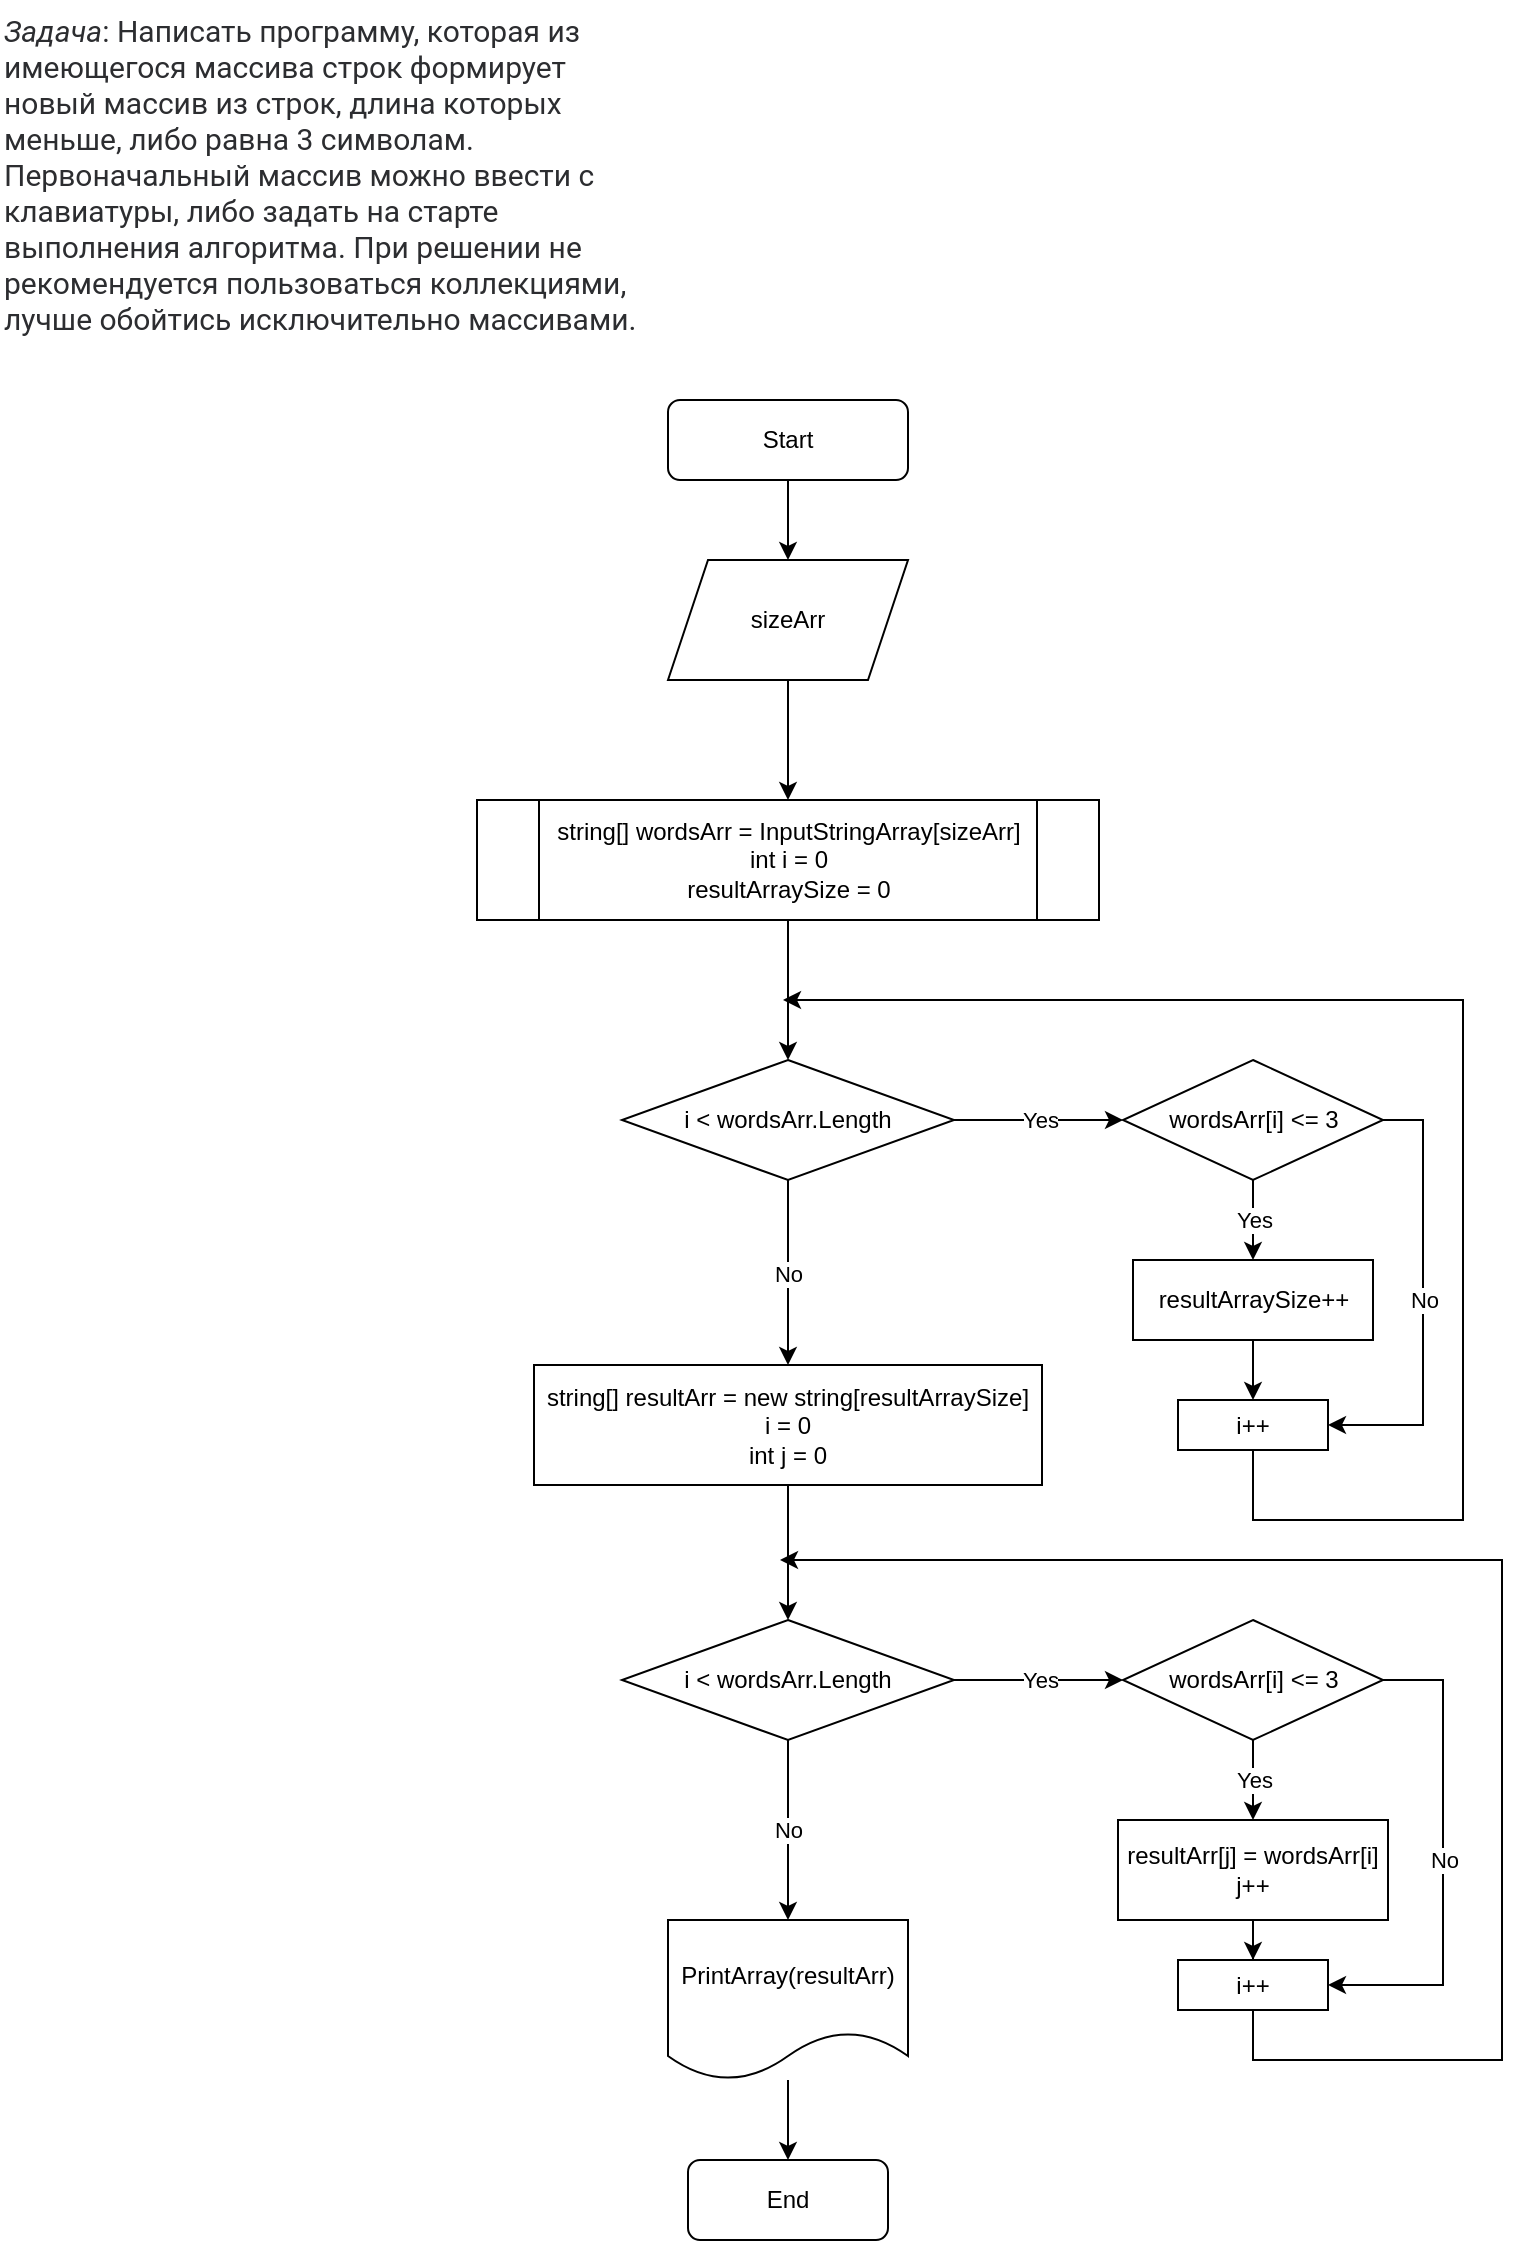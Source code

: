 <mxfile version="21.1.4" type="device">
  <diagram id="C5RBs43oDa-KdzZeNtuy" name="Page-1">
    <mxGraphModel dx="989" dy="527" grid="1" gridSize="10" guides="1" tooltips="1" connect="1" arrows="1" fold="1" page="1" pageScale="1" pageWidth="827" pageHeight="1169" math="0" shadow="0">
      <root>
        <mxCell id="WIyWlLk6GJQsqaUBKTNV-0" />
        <mxCell id="WIyWlLk6GJQsqaUBKTNV-1" parent="WIyWlLk6GJQsqaUBKTNV-0" />
        <mxCell id="QbDwlybr7MnSDs1yYCp7-31" value="" style="edgeStyle=orthogonalEdgeStyle;rounded=0;orthogonalLoop=1;jettySize=auto;html=1;" edge="1" parent="WIyWlLk6GJQsqaUBKTNV-1" source="QbDwlybr7MnSDs1yYCp7-0" target="QbDwlybr7MnSDs1yYCp7-30">
          <mxGeometry relative="1" as="geometry" />
        </mxCell>
        <mxCell id="QbDwlybr7MnSDs1yYCp7-0" value="Start" style="rounded=1;whiteSpace=wrap;html=1;" vertex="1" parent="WIyWlLk6GJQsqaUBKTNV-1">
          <mxGeometry x="354" y="220" width="120" height="40" as="geometry" />
        </mxCell>
        <mxCell id="QbDwlybr7MnSDs1yYCp7-1" value="&lt;em style=&quot;box-sizing: border-box; color: rgb(44, 45, 48); font-family: Roboto, &amp;quot;San Francisco&amp;quot;, &amp;quot;Helvetica Neue&amp;quot;, Helvetica, Arial; font-size: 15px; font-variant-ligatures: normal; font-variant-caps: normal; font-weight: 400; letter-spacing: normal; orphans: 2; text-align: start; text-indent: 0px; text-transform: none; widows: 2; word-spacing: 0px; -webkit-text-stroke-width: 0px; background-color: rgb(255, 255, 255); text-decoration-thickness: initial; text-decoration-style: initial; text-decoration-color: initial;&quot;&gt;Задача&lt;/em&gt;&lt;span style=&quot;color: rgb(44, 45, 48); font-family: Roboto, &amp;quot;San Francisco&amp;quot;, &amp;quot;Helvetica Neue&amp;quot;, Helvetica, Arial; font-size: 15px; font-style: normal; font-variant-ligatures: normal; font-variant-caps: normal; font-weight: 400; letter-spacing: normal; orphans: 2; text-align: start; text-indent: 0px; text-transform: none; widows: 2; word-spacing: 0px; -webkit-text-stroke-width: 0px; background-color: rgb(255, 255, 255); text-decoration-thickness: initial; text-decoration-style: initial; text-decoration-color: initial; float: none; display: inline !important;&quot;&gt;: Написать программу, которая из имеющегося массива строк формирует новый массив из строк, длина которых меньше, либо равна 3 символам. Первоначальный массив можно ввести с клавиатуры, либо задать на старте выполнения алгоритма. При решении не рекомендуется пользоваться коллекциями, лучше обойтись исключительно массивами.&lt;/span&gt;" style="text;whiteSpace=wrap;html=1;" vertex="1" parent="WIyWlLk6GJQsqaUBKTNV-1">
          <mxGeometry x="20" y="20" width="320" height="110" as="geometry" />
        </mxCell>
        <mxCell id="QbDwlybr7MnSDs1yYCp7-10" value="" style="edgeStyle=orthogonalEdgeStyle;rounded=0;orthogonalLoop=1;jettySize=auto;html=1;" edge="1" parent="WIyWlLk6GJQsqaUBKTNV-1" source="QbDwlybr7MnSDs1yYCp7-2" target="QbDwlybr7MnSDs1yYCp7-5">
          <mxGeometry relative="1" as="geometry" />
        </mxCell>
        <mxCell id="QbDwlybr7MnSDs1yYCp7-2" value="string[] wordsArr = InputStringArray[sizeArr]&lt;br&gt;int i = 0&lt;br&gt;resultArraySize = 0" style="shape=process;whiteSpace=wrap;html=1;backgroundOutline=1;" vertex="1" parent="WIyWlLk6GJQsqaUBKTNV-1">
          <mxGeometry x="258.5" y="420" width="311" height="60" as="geometry" />
        </mxCell>
        <mxCell id="QbDwlybr7MnSDs1yYCp7-9" value="Yes" style="edgeStyle=orthogonalEdgeStyle;rounded=0;orthogonalLoop=1;jettySize=auto;html=1;" edge="1" parent="WIyWlLk6GJQsqaUBKTNV-1" source="QbDwlybr7MnSDs1yYCp7-5" target="QbDwlybr7MnSDs1yYCp7-7">
          <mxGeometry relative="1" as="geometry" />
        </mxCell>
        <mxCell id="QbDwlybr7MnSDs1yYCp7-19" value="No" style="edgeStyle=orthogonalEdgeStyle;rounded=0;orthogonalLoop=1;jettySize=auto;html=1;" edge="1" parent="WIyWlLk6GJQsqaUBKTNV-1" source="QbDwlybr7MnSDs1yYCp7-5" target="QbDwlybr7MnSDs1yYCp7-18">
          <mxGeometry relative="1" as="geometry" />
        </mxCell>
        <mxCell id="QbDwlybr7MnSDs1yYCp7-5" value="i &amp;lt; wordsArr.Length" style="rhombus;whiteSpace=wrap;html=1;" vertex="1" parent="WIyWlLk6GJQsqaUBKTNV-1">
          <mxGeometry x="331" y="550" width="166" height="60" as="geometry" />
        </mxCell>
        <mxCell id="QbDwlybr7MnSDs1yYCp7-14" value="" style="edgeStyle=orthogonalEdgeStyle;rounded=0;orthogonalLoop=1;jettySize=auto;html=1;" edge="1" parent="WIyWlLk6GJQsqaUBKTNV-1" source="QbDwlybr7MnSDs1yYCp7-6" target="QbDwlybr7MnSDs1yYCp7-13">
          <mxGeometry relative="1" as="geometry" />
        </mxCell>
        <mxCell id="QbDwlybr7MnSDs1yYCp7-6" value="resultArraySize++" style="rounded=0;whiteSpace=wrap;html=1;" vertex="1" parent="WIyWlLk6GJQsqaUBKTNV-1">
          <mxGeometry x="586.5" y="650" width="120" height="40" as="geometry" />
        </mxCell>
        <mxCell id="QbDwlybr7MnSDs1yYCp7-8" value="Yes" style="edgeStyle=orthogonalEdgeStyle;rounded=0;orthogonalLoop=1;jettySize=auto;html=1;" edge="1" parent="WIyWlLk6GJQsqaUBKTNV-1" source="QbDwlybr7MnSDs1yYCp7-7" target="QbDwlybr7MnSDs1yYCp7-6">
          <mxGeometry relative="1" as="geometry" />
        </mxCell>
        <mxCell id="QbDwlybr7MnSDs1yYCp7-12" value="No" style="edgeStyle=orthogonalEdgeStyle;rounded=0;orthogonalLoop=1;jettySize=auto;html=1;entryX=1;entryY=0.5;entryDx=0;entryDy=0;" edge="1" parent="WIyWlLk6GJQsqaUBKTNV-1" source="QbDwlybr7MnSDs1yYCp7-7" target="QbDwlybr7MnSDs1yYCp7-13">
          <mxGeometry relative="1" as="geometry">
            <mxPoint x="761.5" y="580" as="targetPoint" />
            <Array as="points">
              <mxPoint x="731.5" y="580.0" />
              <mxPoint x="731.5" y="732" />
            </Array>
          </mxGeometry>
        </mxCell>
        <mxCell id="QbDwlybr7MnSDs1yYCp7-7" value="wordsArr[i] &amp;lt;= 3" style="rhombus;whiteSpace=wrap;html=1;" vertex="1" parent="WIyWlLk6GJQsqaUBKTNV-1">
          <mxGeometry x="581.5" y="550" width="130" height="60" as="geometry" />
        </mxCell>
        <mxCell id="QbDwlybr7MnSDs1yYCp7-16" style="edgeStyle=orthogonalEdgeStyle;rounded=0;orthogonalLoop=1;jettySize=auto;html=1;" edge="1" parent="WIyWlLk6GJQsqaUBKTNV-1" source="QbDwlybr7MnSDs1yYCp7-13">
          <mxGeometry relative="1" as="geometry">
            <mxPoint x="411.5" y="520.0" as="targetPoint" />
            <Array as="points">
              <mxPoint x="646.5" y="780" />
              <mxPoint x="751.5" y="780" />
              <mxPoint x="751.5" y="520" />
            </Array>
          </mxGeometry>
        </mxCell>
        <mxCell id="QbDwlybr7MnSDs1yYCp7-13" value="i++" style="rounded=0;whiteSpace=wrap;html=1;" vertex="1" parent="WIyWlLk6GJQsqaUBKTNV-1">
          <mxGeometry x="609" y="720" width="75" height="25" as="geometry" />
        </mxCell>
        <mxCell id="QbDwlybr7MnSDs1yYCp7-21" value="" style="edgeStyle=orthogonalEdgeStyle;rounded=0;orthogonalLoop=1;jettySize=auto;html=1;" edge="1" parent="WIyWlLk6GJQsqaUBKTNV-1" source="QbDwlybr7MnSDs1yYCp7-18" target="QbDwlybr7MnSDs1yYCp7-20">
          <mxGeometry relative="1" as="geometry" />
        </mxCell>
        <mxCell id="QbDwlybr7MnSDs1yYCp7-18" value="string[] resultArr = new string[resultArraySize]&lt;br&gt;i = 0&lt;br&gt;int j = 0" style="rounded=0;whiteSpace=wrap;html=1;" vertex="1" parent="WIyWlLk6GJQsqaUBKTNV-1">
          <mxGeometry x="287" y="702.5" width="254" height="60" as="geometry" />
        </mxCell>
        <mxCell id="QbDwlybr7MnSDs1yYCp7-28" value="Yes" style="edgeStyle=orthogonalEdgeStyle;rounded=0;orthogonalLoop=1;jettySize=auto;html=1;" edge="1" parent="WIyWlLk6GJQsqaUBKTNV-1" source="QbDwlybr7MnSDs1yYCp7-20" target="QbDwlybr7MnSDs1yYCp7-26">
          <mxGeometry relative="1" as="geometry" />
        </mxCell>
        <mxCell id="QbDwlybr7MnSDs1yYCp7-34" value="No" style="edgeStyle=orthogonalEdgeStyle;rounded=0;orthogonalLoop=1;jettySize=auto;html=1;" edge="1" parent="WIyWlLk6GJQsqaUBKTNV-1" source="QbDwlybr7MnSDs1yYCp7-20" target="QbDwlybr7MnSDs1yYCp7-33">
          <mxGeometry relative="1" as="geometry" />
        </mxCell>
        <mxCell id="QbDwlybr7MnSDs1yYCp7-20" value="i &amp;lt; wordsArr.Length" style="rhombus;whiteSpace=wrap;html=1;" vertex="1" parent="WIyWlLk6GJQsqaUBKTNV-1">
          <mxGeometry x="331" y="830" width="166" height="60" as="geometry" />
        </mxCell>
        <mxCell id="QbDwlybr7MnSDs1yYCp7-22" value="" style="edgeStyle=orthogonalEdgeStyle;rounded=0;orthogonalLoop=1;jettySize=auto;html=1;" edge="1" parent="WIyWlLk6GJQsqaUBKTNV-1" source="QbDwlybr7MnSDs1yYCp7-23" target="QbDwlybr7MnSDs1yYCp7-27">
          <mxGeometry relative="1" as="geometry" />
        </mxCell>
        <mxCell id="QbDwlybr7MnSDs1yYCp7-23" value="resultArr[j] = wordsArr[i]&lt;br&gt;j++" style="rounded=0;whiteSpace=wrap;html=1;" vertex="1" parent="WIyWlLk6GJQsqaUBKTNV-1">
          <mxGeometry x="579" y="930" width="135" height="50" as="geometry" />
        </mxCell>
        <mxCell id="QbDwlybr7MnSDs1yYCp7-24" value="Yes" style="edgeStyle=orthogonalEdgeStyle;rounded=0;orthogonalLoop=1;jettySize=auto;html=1;" edge="1" parent="WIyWlLk6GJQsqaUBKTNV-1" source="QbDwlybr7MnSDs1yYCp7-26" target="QbDwlybr7MnSDs1yYCp7-23">
          <mxGeometry relative="1" as="geometry" />
        </mxCell>
        <mxCell id="QbDwlybr7MnSDs1yYCp7-25" value="No" style="edgeStyle=orthogonalEdgeStyle;rounded=0;orthogonalLoop=1;jettySize=auto;html=1;entryX=1;entryY=0.5;entryDx=0;entryDy=0;" edge="1" parent="WIyWlLk6GJQsqaUBKTNV-1" source="QbDwlybr7MnSDs1yYCp7-26" target="QbDwlybr7MnSDs1yYCp7-27">
          <mxGeometry relative="1" as="geometry">
            <mxPoint x="761.5" y="860" as="targetPoint" />
            <Array as="points">
              <mxPoint x="741.5" y="860" />
              <mxPoint x="741.5" y="1013" />
            </Array>
          </mxGeometry>
        </mxCell>
        <mxCell id="QbDwlybr7MnSDs1yYCp7-26" value="wordsArr[i] &amp;lt;= 3" style="rhombus;whiteSpace=wrap;html=1;" vertex="1" parent="WIyWlLk6GJQsqaUBKTNV-1">
          <mxGeometry x="581.5" y="830" width="130" height="60" as="geometry" />
        </mxCell>
        <mxCell id="QbDwlybr7MnSDs1yYCp7-29" style="edgeStyle=orthogonalEdgeStyle;rounded=0;orthogonalLoop=1;jettySize=auto;html=1;" edge="1" parent="WIyWlLk6GJQsqaUBKTNV-1" source="QbDwlybr7MnSDs1yYCp7-27">
          <mxGeometry relative="1" as="geometry">
            <mxPoint x="410" y="800" as="targetPoint" />
            <Array as="points">
              <mxPoint x="647" y="1050" />
              <mxPoint x="771" y="1050" />
              <mxPoint x="771" y="800" />
              <mxPoint x="440" y="800" />
            </Array>
          </mxGeometry>
        </mxCell>
        <mxCell id="QbDwlybr7MnSDs1yYCp7-27" value="i++" style="rounded=0;whiteSpace=wrap;html=1;" vertex="1" parent="WIyWlLk6GJQsqaUBKTNV-1">
          <mxGeometry x="609" y="1000" width="75" height="25" as="geometry" />
        </mxCell>
        <mxCell id="QbDwlybr7MnSDs1yYCp7-32" value="" style="edgeStyle=orthogonalEdgeStyle;rounded=0;orthogonalLoop=1;jettySize=auto;html=1;" edge="1" parent="WIyWlLk6GJQsqaUBKTNV-1" source="QbDwlybr7MnSDs1yYCp7-30" target="QbDwlybr7MnSDs1yYCp7-2">
          <mxGeometry relative="1" as="geometry" />
        </mxCell>
        <mxCell id="QbDwlybr7MnSDs1yYCp7-30" value="sizeArr" style="shape=parallelogram;perimeter=parallelogramPerimeter;whiteSpace=wrap;html=1;fixedSize=1;" vertex="1" parent="WIyWlLk6GJQsqaUBKTNV-1">
          <mxGeometry x="354" y="300" width="120" height="60" as="geometry" />
        </mxCell>
        <mxCell id="QbDwlybr7MnSDs1yYCp7-36" value="" style="edgeStyle=orthogonalEdgeStyle;rounded=0;orthogonalLoop=1;jettySize=auto;html=1;" edge="1" parent="WIyWlLk6GJQsqaUBKTNV-1" source="QbDwlybr7MnSDs1yYCp7-33" target="QbDwlybr7MnSDs1yYCp7-35">
          <mxGeometry relative="1" as="geometry" />
        </mxCell>
        <mxCell id="QbDwlybr7MnSDs1yYCp7-33" value="PrintArray(resultArr)" style="shape=document;whiteSpace=wrap;html=1;boundedLbl=1;" vertex="1" parent="WIyWlLk6GJQsqaUBKTNV-1">
          <mxGeometry x="354" y="980" width="120" height="80" as="geometry" />
        </mxCell>
        <mxCell id="QbDwlybr7MnSDs1yYCp7-35" value="End" style="rounded=1;whiteSpace=wrap;html=1;" vertex="1" parent="WIyWlLk6GJQsqaUBKTNV-1">
          <mxGeometry x="364" y="1100" width="100" height="40" as="geometry" />
        </mxCell>
      </root>
    </mxGraphModel>
  </diagram>
</mxfile>
